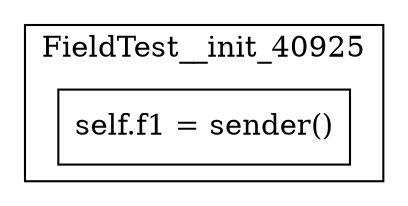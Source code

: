 digraph "never-accessed-3" {
    node [shape=box];
    subgraph "cluster_FieldTest__init_40925" {
        label="FieldTest__init_40925";
        "FieldTest__init_40925_141" [label="self.f1 = sender()"];
    }
}
